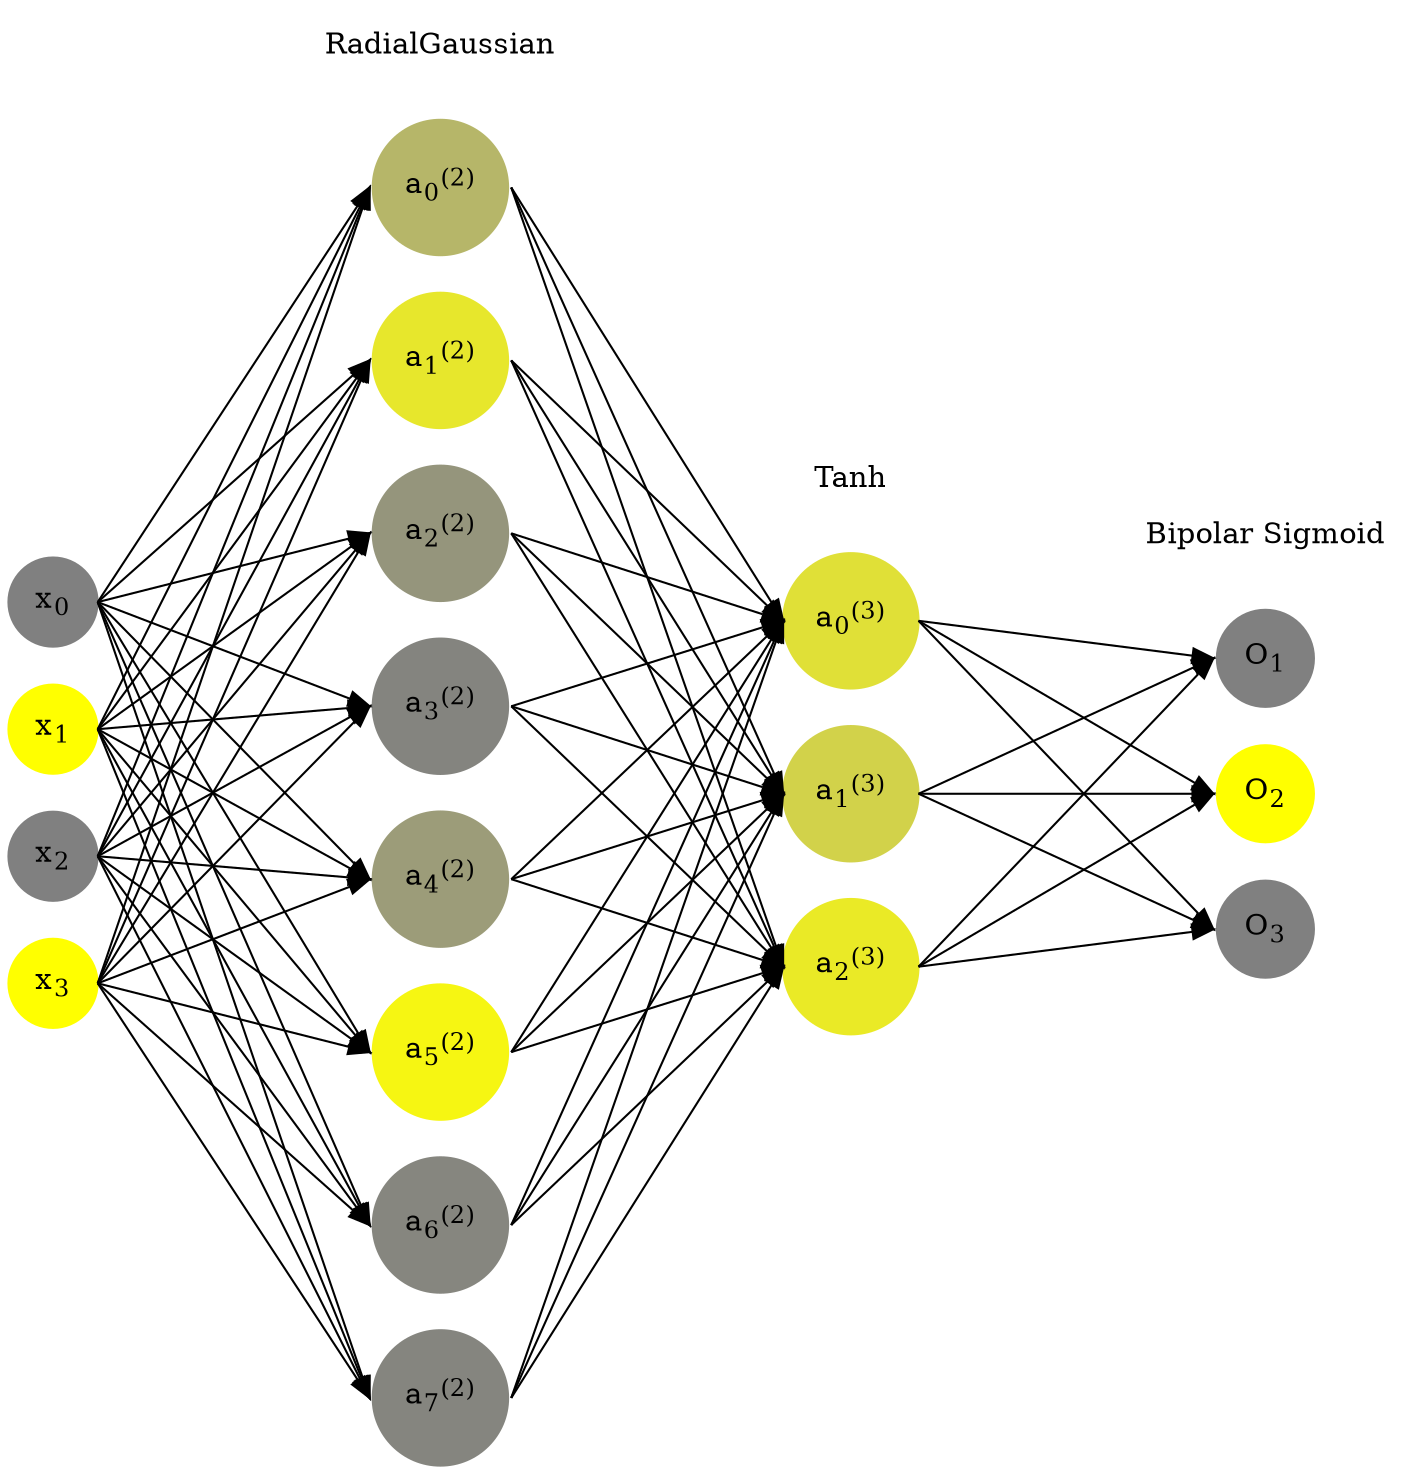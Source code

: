 digraph G {
	rankdir = LR;
	splines=false;
	edge[style=invis];
	ranksep= 1.4;
	{
	node [shape=circle, color="0.1667, 0.0, 0.5", style=filled, fillcolor="0.1667, 0.0, 0.5"];
	x0 [label=<x<sub>0</sub>>];
	}
	{
	node [shape=circle, color="0.1667, 1.0, 1.0", style=filled, fillcolor="0.1667, 1.0, 1.0"];
	x1 [label=<x<sub>1</sub>>];
	}
	{
	node [shape=circle, color="0.1667, 0.0, 0.5", style=filled, fillcolor="0.1667, 0.0, 0.5"];
	x2 [label=<x<sub>2</sub>>];
	}
	{
	node [shape=circle, color="0.1667, 1.0, 1.0", style=filled, fillcolor="0.1667, 1.0, 1.0"];
	x3 [label=<x<sub>3</sub>>];
	}
	{
	node [shape=circle, color="0.1667, 0.423506, 0.711753", style=filled, fillcolor="0.1667, 0.423506, 0.711753"];
	a02 [label=<a<sub>0</sub><sup>(2)</sup>>];
	}
	{
	node [shape=circle, color="0.1667, 0.805832, 0.902916", style=filled, fillcolor="0.1667, 0.805832, 0.902916"];
	a12 [label=<a<sub>1</sub><sup>(2)</sup>>];
	}
	{
	node [shape=circle, color="0.1667, 0.165166, 0.582583", style=filled, fillcolor="0.1667, 0.165166, 0.582583"];
	a22 [label=<a<sub>2</sub><sup>(2)</sup>>];
	}
	{
	node [shape=circle, color="0.1667, 0.036125, 0.518063", style=filled, fillcolor="0.1667, 0.036125, 0.518063"];
	a32 [label=<a<sub>3</sub><sup>(2)</sup>>];
	}
	{
	node [shape=circle, color="0.1667, 0.221108, 0.610554", style=filled, fillcolor="0.1667, 0.221108, 0.610554"];
	a42 [label=<a<sub>4</sub><sup>(2)</sup>>];
	}
	{
	node [shape=circle, color="0.1667, 0.924542, 0.962271", style=filled, fillcolor="0.1667, 0.924542, 0.962271"];
	a52 [label=<a<sub>5</sub><sup>(2)</sup>>];
	}
	{
	node [shape=circle, color="0.1667, 0.049847, 0.524924", style=filled, fillcolor="0.1667, 0.049847, 0.524924"];
	a62 [label=<a<sub>6</sub><sup>(2)</sup>>];
	}
	{
	node [shape=circle, color="0.1667, 0.045770, 0.522885", style=filled, fillcolor="0.1667, 0.045770, 0.522885"];
	a72 [label=<a<sub>7</sub><sup>(2)</sup>>];
	}
	{
	node [shape=circle, color="0.1667, 0.753995, 0.876997", style=filled, fillcolor="0.1667, 0.753995, 0.876997"];
	a03 [label=<a<sub>0</sub><sup>(3)</sup>>];
	}
	{
	node [shape=circle, color="0.1667, 0.644287, 0.822143", style=filled, fillcolor="0.1667, 0.644287, 0.822143"];
	a13 [label=<a<sub>1</sub><sup>(3)</sup>>];
	}
	{
	node [shape=circle, color="0.1667, 0.834273, 0.917137", style=filled, fillcolor="0.1667, 0.834273, 0.917137"];
	a23 [label=<a<sub>2</sub><sup>(3)</sup>>];
	}
	{
	node [shape=circle, color="0.1667, 0.0, 0.5", style=filled, fillcolor="0.1667, 0.0, 0.5"];
	O1 [label=<O<sub>1</sub>>];
	}
	{
	node [shape=circle, color="0.1667, 1.0, 1.0", style=filled, fillcolor="0.1667, 1.0, 1.0"];
	O2 [label=<O<sub>2</sub>>];
	}
	{
	node [shape=circle, color="0.1667, 0.0, 0.5", style=filled, fillcolor="0.1667, 0.0, 0.5"];
	O3 [label=<O<sub>3</sub>>];
	}
	{
	rank=same;
	x0->x1->x2->x3;
	}
	{
	rank=same;
	a02->a12->a22->a32->a42->a52->a62->a72;
	}
	{
	rank=same;
	a03->a13->a23;
	}
	{
	rank=same;
	O1->O2->O3;
	}
	l1 [shape=plaintext,label="RadialGaussian"];
	l1->a02;
	{rank=same; l1;a02};
	l2 [shape=plaintext,label="Tanh"];
	l2->a03;
	{rank=same; l2;a03};
	l3 [shape=plaintext,label="Bipolar Sigmoid"];
	l3->O1;
	{rank=same; l3;O1};
edge[style=solid, tailport=e, headport=w];
	{x0;x1;x2;x3} -> {a02;a12;a22;a32;a42;a52;a62;a72};
	{a02;a12;a22;a32;a42;a52;a62;a72} -> {a03;a13;a23};
	{a03;a13;a23} -> {O1,O2,O3};
}